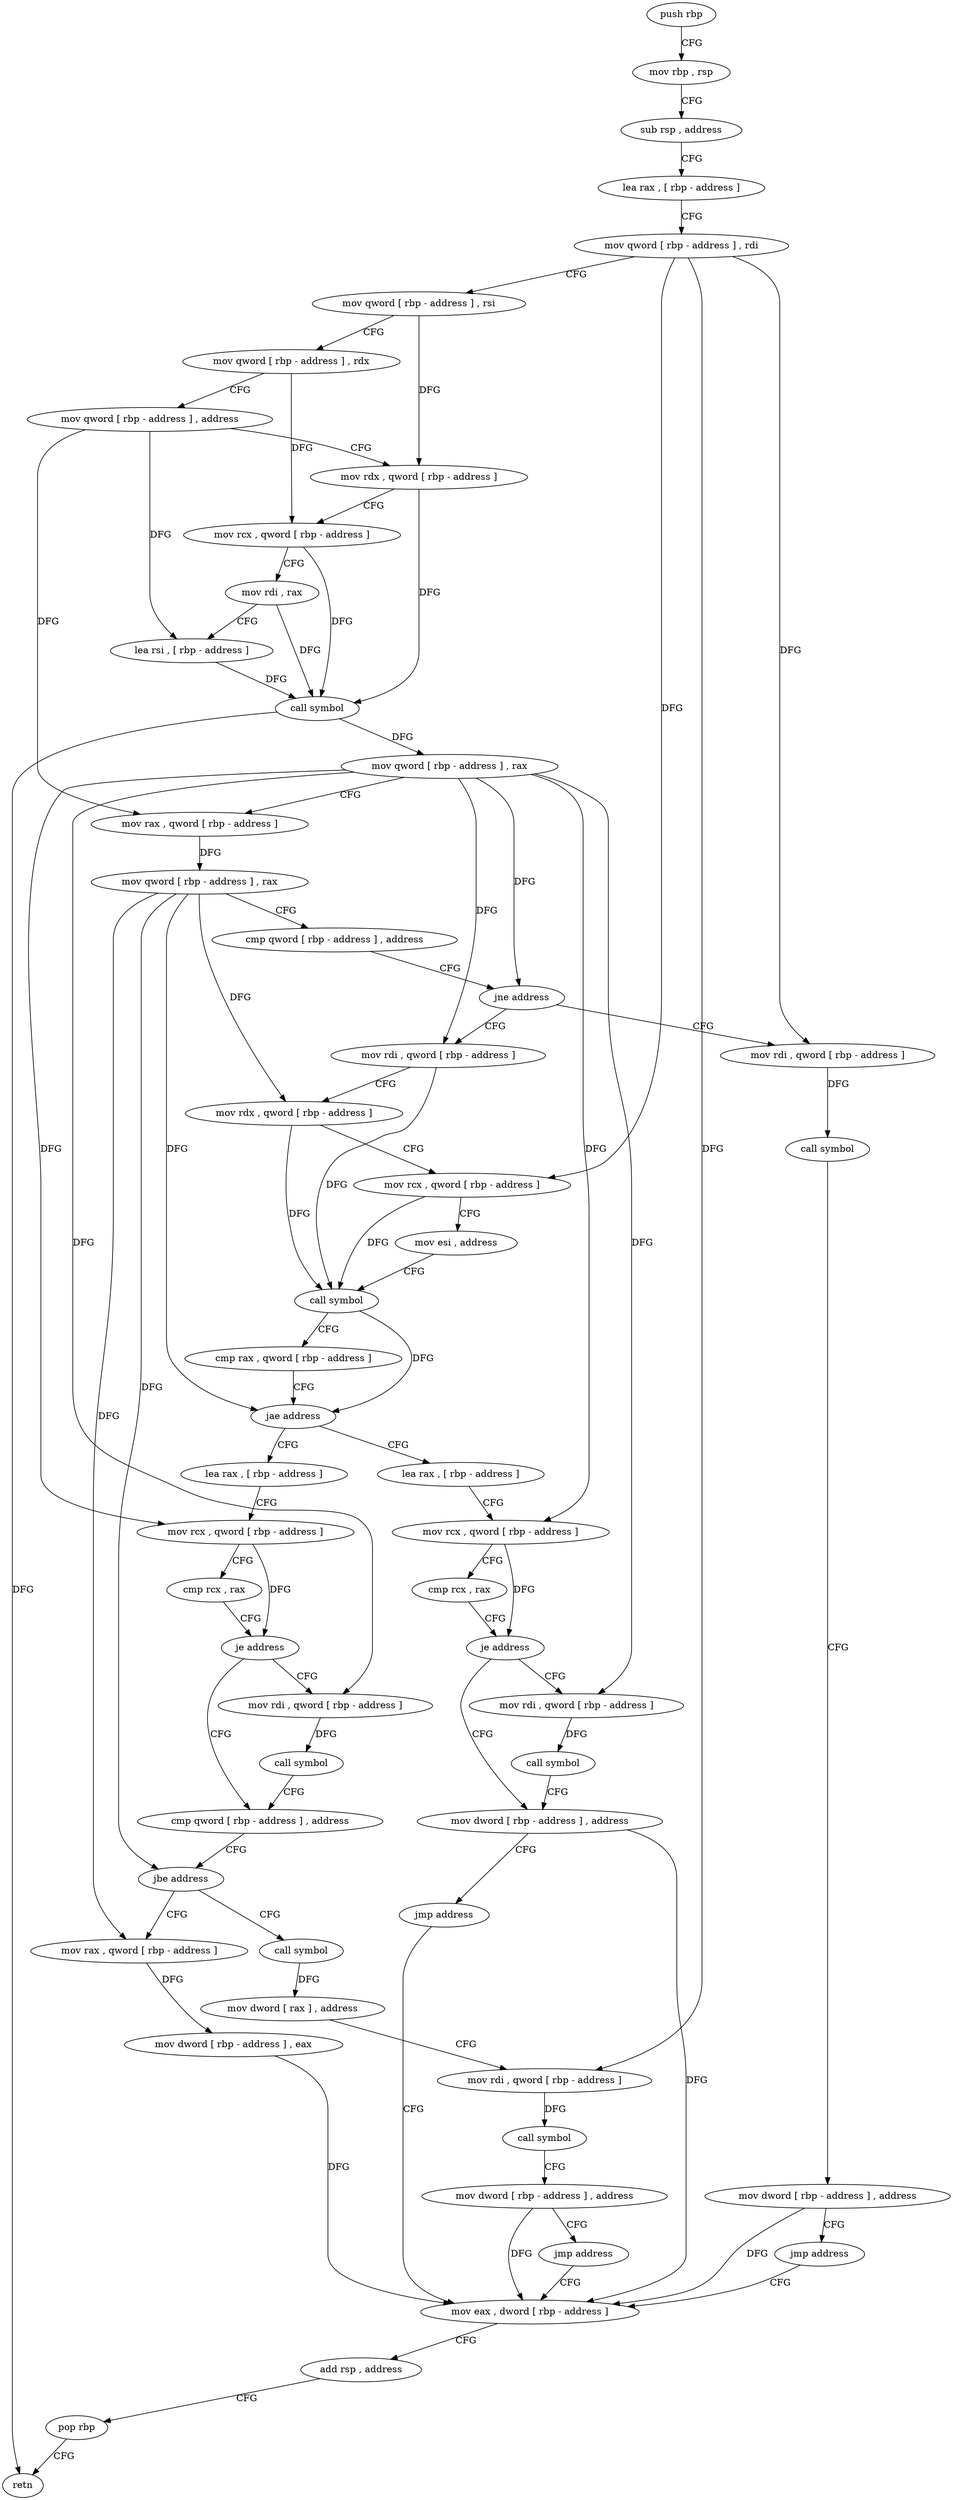 digraph "func" {
"4328432" [label = "push rbp" ]
"4328433" [label = "mov rbp , rsp" ]
"4328436" [label = "sub rsp , address" ]
"4328443" [label = "lea rax , [ rbp - address ]" ]
"4328450" [label = "mov qword [ rbp - address ] , rdi" ]
"4328454" [label = "mov qword [ rbp - address ] , rsi" ]
"4328458" [label = "mov qword [ rbp - address ] , rdx" ]
"4328462" [label = "mov qword [ rbp - address ] , address" ]
"4328473" [label = "mov rdx , qword [ rbp - address ]" ]
"4328477" [label = "mov rcx , qword [ rbp - address ]" ]
"4328481" [label = "mov rdi , rax" ]
"4328484" [label = "lea rsi , [ rbp - address ]" ]
"4328491" [label = "call symbol" ]
"4328496" [label = "mov qword [ rbp - address ] , rax" ]
"4328503" [label = "mov rax , qword [ rbp - address ]" ]
"4328510" [label = "mov qword [ rbp - address ] , rax" ]
"4328517" [label = "cmp qword [ rbp - address ] , address" ]
"4328525" [label = "jne address" ]
"4328552" [label = "mov rdi , qword [ rbp - address ]" ]
"4328531" [label = "mov rdi , qword [ rbp - address ]" ]
"4328559" [label = "mov rdx , qword [ rbp - address ]" ]
"4328566" [label = "mov rcx , qword [ rbp - address ]" ]
"4328570" [label = "mov esi , address" ]
"4328575" [label = "call symbol" ]
"4328580" [label = "cmp rax , qword [ rbp - address ]" ]
"4328587" [label = "jae address" ]
"4328640" [label = "lea rax , [ rbp - address ]" ]
"4328593" [label = "lea rax , [ rbp - address ]" ]
"4328535" [label = "call symbol" ]
"4328540" [label = "mov dword [ rbp - address ] , address" ]
"4328547" [label = "jmp address" ]
"4328734" [label = "mov eax , dword [ rbp - address ]" ]
"4328647" [label = "mov rcx , qword [ rbp - address ]" ]
"4328654" [label = "cmp rcx , rax" ]
"4328657" [label = "je address" ]
"4328675" [label = "cmp qword [ rbp - address ] , address" ]
"4328663" [label = "mov rdi , qword [ rbp - address ]" ]
"4328600" [label = "mov rcx , qword [ rbp - address ]" ]
"4328607" [label = "cmp rcx , rax" ]
"4328610" [label = "je address" ]
"4328628" [label = "mov dword [ rbp - address ] , address" ]
"4328616" [label = "mov rdi , qword [ rbp - address ]" ]
"4328737" [label = "add rsp , address" ]
"4328744" [label = "pop rbp" ]
"4328745" [label = "retn" ]
"4328686" [label = "jbe address" ]
"4328724" [label = "mov rax , qword [ rbp - address ]" ]
"4328692" [label = "call symbol" ]
"4328670" [label = "call symbol" ]
"4328635" [label = "jmp address" ]
"4328623" [label = "call symbol" ]
"4328731" [label = "mov dword [ rbp - address ] , eax" ]
"4328697" [label = "mov dword [ rax ] , address" ]
"4328703" [label = "mov rdi , qword [ rbp - address ]" ]
"4328707" [label = "call symbol" ]
"4328712" [label = "mov dword [ rbp - address ] , address" ]
"4328719" [label = "jmp address" ]
"4328432" -> "4328433" [ label = "CFG" ]
"4328433" -> "4328436" [ label = "CFG" ]
"4328436" -> "4328443" [ label = "CFG" ]
"4328443" -> "4328450" [ label = "CFG" ]
"4328450" -> "4328454" [ label = "CFG" ]
"4328450" -> "4328566" [ label = "DFG" ]
"4328450" -> "4328531" [ label = "DFG" ]
"4328450" -> "4328703" [ label = "DFG" ]
"4328454" -> "4328458" [ label = "CFG" ]
"4328454" -> "4328473" [ label = "DFG" ]
"4328458" -> "4328462" [ label = "CFG" ]
"4328458" -> "4328477" [ label = "DFG" ]
"4328462" -> "4328473" [ label = "CFG" ]
"4328462" -> "4328503" [ label = "DFG" ]
"4328462" -> "4328484" [ label = "DFG" ]
"4328473" -> "4328477" [ label = "CFG" ]
"4328473" -> "4328491" [ label = "DFG" ]
"4328477" -> "4328481" [ label = "CFG" ]
"4328477" -> "4328491" [ label = "DFG" ]
"4328481" -> "4328484" [ label = "CFG" ]
"4328481" -> "4328491" [ label = "DFG" ]
"4328484" -> "4328491" [ label = "DFG" ]
"4328491" -> "4328496" [ label = "DFG" ]
"4328491" -> "4328745" [ label = "DFG" ]
"4328496" -> "4328503" [ label = "CFG" ]
"4328496" -> "4328525" [ label = "DFG" ]
"4328496" -> "4328552" [ label = "DFG" ]
"4328496" -> "4328647" [ label = "DFG" ]
"4328496" -> "4328600" [ label = "DFG" ]
"4328496" -> "4328663" [ label = "DFG" ]
"4328496" -> "4328616" [ label = "DFG" ]
"4328503" -> "4328510" [ label = "DFG" ]
"4328510" -> "4328517" [ label = "CFG" ]
"4328510" -> "4328559" [ label = "DFG" ]
"4328510" -> "4328587" [ label = "DFG" ]
"4328510" -> "4328686" [ label = "DFG" ]
"4328510" -> "4328724" [ label = "DFG" ]
"4328517" -> "4328525" [ label = "CFG" ]
"4328525" -> "4328552" [ label = "CFG" ]
"4328525" -> "4328531" [ label = "CFG" ]
"4328552" -> "4328559" [ label = "CFG" ]
"4328552" -> "4328575" [ label = "DFG" ]
"4328531" -> "4328535" [ label = "DFG" ]
"4328559" -> "4328566" [ label = "CFG" ]
"4328559" -> "4328575" [ label = "DFG" ]
"4328566" -> "4328570" [ label = "CFG" ]
"4328566" -> "4328575" [ label = "DFG" ]
"4328570" -> "4328575" [ label = "CFG" ]
"4328575" -> "4328580" [ label = "CFG" ]
"4328575" -> "4328587" [ label = "DFG" ]
"4328580" -> "4328587" [ label = "CFG" ]
"4328587" -> "4328640" [ label = "CFG" ]
"4328587" -> "4328593" [ label = "CFG" ]
"4328640" -> "4328647" [ label = "CFG" ]
"4328593" -> "4328600" [ label = "CFG" ]
"4328535" -> "4328540" [ label = "CFG" ]
"4328540" -> "4328547" [ label = "CFG" ]
"4328540" -> "4328734" [ label = "DFG" ]
"4328547" -> "4328734" [ label = "CFG" ]
"4328734" -> "4328737" [ label = "CFG" ]
"4328647" -> "4328654" [ label = "CFG" ]
"4328647" -> "4328657" [ label = "DFG" ]
"4328654" -> "4328657" [ label = "CFG" ]
"4328657" -> "4328675" [ label = "CFG" ]
"4328657" -> "4328663" [ label = "CFG" ]
"4328675" -> "4328686" [ label = "CFG" ]
"4328663" -> "4328670" [ label = "DFG" ]
"4328600" -> "4328607" [ label = "CFG" ]
"4328600" -> "4328610" [ label = "DFG" ]
"4328607" -> "4328610" [ label = "CFG" ]
"4328610" -> "4328628" [ label = "CFG" ]
"4328610" -> "4328616" [ label = "CFG" ]
"4328628" -> "4328635" [ label = "CFG" ]
"4328628" -> "4328734" [ label = "DFG" ]
"4328616" -> "4328623" [ label = "DFG" ]
"4328737" -> "4328744" [ label = "CFG" ]
"4328744" -> "4328745" [ label = "CFG" ]
"4328686" -> "4328724" [ label = "CFG" ]
"4328686" -> "4328692" [ label = "CFG" ]
"4328724" -> "4328731" [ label = "DFG" ]
"4328692" -> "4328697" [ label = "DFG" ]
"4328670" -> "4328675" [ label = "CFG" ]
"4328635" -> "4328734" [ label = "CFG" ]
"4328623" -> "4328628" [ label = "CFG" ]
"4328731" -> "4328734" [ label = "DFG" ]
"4328697" -> "4328703" [ label = "CFG" ]
"4328703" -> "4328707" [ label = "DFG" ]
"4328707" -> "4328712" [ label = "CFG" ]
"4328712" -> "4328719" [ label = "CFG" ]
"4328712" -> "4328734" [ label = "DFG" ]
"4328719" -> "4328734" [ label = "CFG" ]
}

